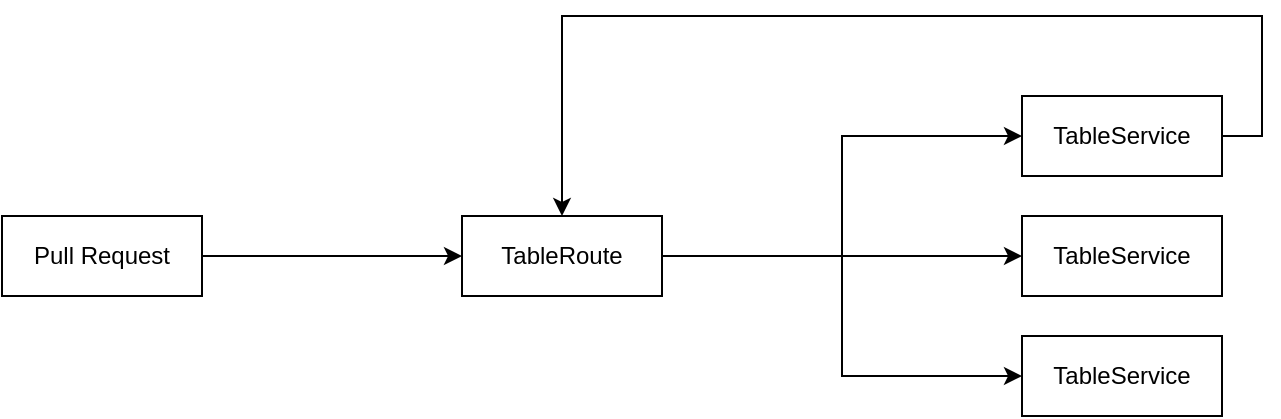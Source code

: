 <mxfile version="15.9.4" type="github">
  <diagram id="Gvvp7CVzobxA9mraUu26" name="Page-1">
    <mxGraphModel dx="1298" dy="809" grid="1" gridSize="10" guides="1" tooltips="1" connect="1" arrows="1" fold="1" page="1" pageScale="1" pageWidth="827" pageHeight="1169" math="0" shadow="0">
      <root>
        <mxCell id="0" />
        <mxCell id="1" parent="0" />
        <mxCell id="gmb-JLM25UN-HSaWRKSt-3" style="edgeStyle=orthogonalEdgeStyle;rounded=0;orthogonalLoop=1;jettySize=auto;html=1;exitX=1;exitY=0.5;exitDx=0;exitDy=0;entryX=0;entryY=0.5;entryDx=0;entryDy=0;" parent="1" source="gmb-JLM25UN-HSaWRKSt-1" target="gmb-JLM25UN-HSaWRKSt-2" edge="1">
          <mxGeometry relative="1" as="geometry" />
        </mxCell>
        <mxCell id="gmb-JLM25UN-HSaWRKSt-1" value="Pull Request" style="rounded=0;whiteSpace=wrap;html=1;" parent="1" vertex="1">
          <mxGeometry x="30" y="165" width="100" height="40" as="geometry" />
        </mxCell>
        <mxCell id="gmb-JLM25UN-HSaWRKSt-7" style="edgeStyle=orthogonalEdgeStyle;rounded=0;orthogonalLoop=1;jettySize=auto;html=1;exitX=1;exitY=0.5;exitDx=0;exitDy=0;entryX=0;entryY=0.5;entryDx=0;entryDy=0;" parent="1" source="gmb-JLM25UN-HSaWRKSt-2" target="gmb-JLM25UN-HSaWRKSt-4" edge="1">
          <mxGeometry relative="1" as="geometry" />
        </mxCell>
        <mxCell id="gmb-JLM25UN-HSaWRKSt-8" style="edgeStyle=orthogonalEdgeStyle;rounded=0;orthogonalLoop=1;jettySize=auto;html=1;exitX=1;exitY=0.5;exitDx=0;exitDy=0;entryX=0;entryY=0.5;entryDx=0;entryDy=0;" parent="1" source="gmb-JLM25UN-HSaWRKSt-2" target="gmb-JLM25UN-HSaWRKSt-5" edge="1">
          <mxGeometry relative="1" as="geometry" />
        </mxCell>
        <mxCell id="gmb-JLM25UN-HSaWRKSt-9" style="edgeStyle=orthogonalEdgeStyle;rounded=0;orthogonalLoop=1;jettySize=auto;html=1;exitX=1;exitY=0.5;exitDx=0;exitDy=0;entryX=0;entryY=0.5;entryDx=0;entryDy=0;" parent="1" source="gmb-JLM25UN-HSaWRKSt-2" target="gmb-JLM25UN-HSaWRKSt-6" edge="1">
          <mxGeometry relative="1" as="geometry" />
        </mxCell>
        <mxCell id="gmb-JLM25UN-HSaWRKSt-2" value="TableRoute" style="rounded=0;whiteSpace=wrap;html=1;" parent="1" vertex="1">
          <mxGeometry x="260" y="165" width="100" height="40" as="geometry" />
        </mxCell>
        <mxCell id="KUg_e7DA-ukjiks3nUzK-1" style="edgeStyle=orthogonalEdgeStyle;rounded=0;orthogonalLoop=1;jettySize=auto;html=1;exitX=1;exitY=0.5;exitDx=0;exitDy=0;entryX=0.5;entryY=0;entryDx=0;entryDy=0;" edge="1" parent="1" source="gmb-JLM25UN-HSaWRKSt-4" target="gmb-JLM25UN-HSaWRKSt-2">
          <mxGeometry relative="1" as="geometry">
            <Array as="points">
              <mxPoint x="660" y="125" />
              <mxPoint x="660" y="65" />
              <mxPoint x="310" y="65" />
            </Array>
          </mxGeometry>
        </mxCell>
        <mxCell id="gmb-JLM25UN-HSaWRKSt-4" value="TableService" style="rounded=0;whiteSpace=wrap;html=1;" parent="1" vertex="1">
          <mxGeometry x="540" y="105" width="100" height="40" as="geometry" />
        </mxCell>
        <mxCell id="gmb-JLM25UN-HSaWRKSt-5" value="TableService" style="rounded=0;whiteSpace=wrap;html=1;" parent="1" vertex="1">
          <mxGeometry x="540" y="165" width="100" height="40" as="geometry" />
        </mxCell>
        <mxCell id="gmb-JLM25UN-HSaWRKSt-6" value="TableService" style="rounded=0;whiteSpace=wrap;html=1;" parent="1" vertex="1">
          <mxGeometry x="540" y="225" width="100" height="40" as="geometry" />
        </mxCell>
      </root>
    </mxGraphModel>
  </diagram>
</mxfile>
